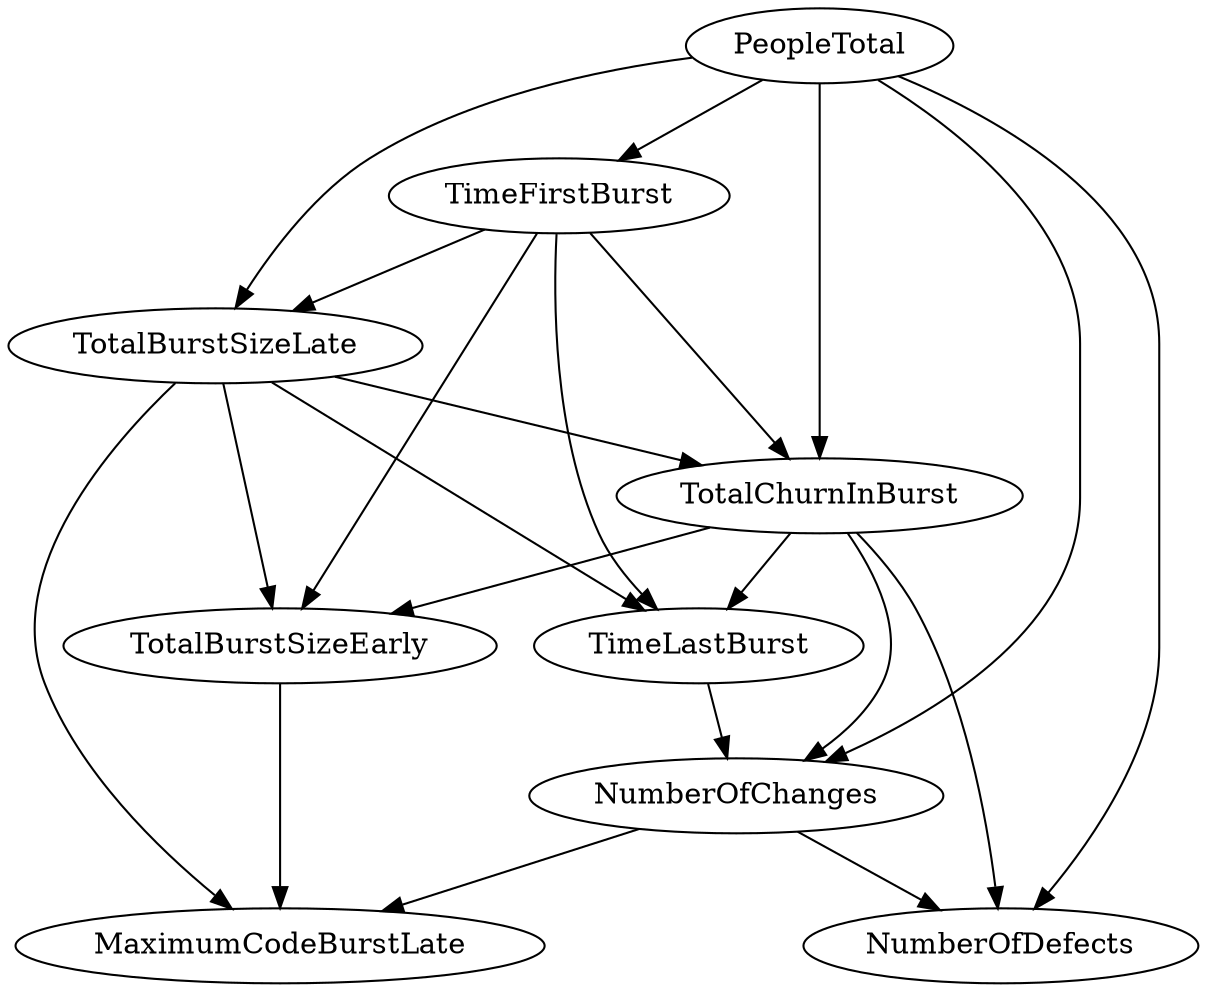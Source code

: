digraph {
   NumberOfDefects;
   NumberOfChanges;
   TotalBurstSizeEarly;
   TotalBurstSizeLate;
   TimeLastBurst;
   TimeFirstBurst;
   TotalChurnInBurst;
   MaximumCodeBurstLate;
   PeopleTotal;
   NumberOfChanges -> NumberOfDefects;
   NumberOfChanges -> MaximumCodeBurstLate;
   TotalBurstSizeEarly -> MaximumCodeBurstLate;
   TotalBurstSizeLate -> TotalBurstSizeEarly;
   TotalBurstSizeLate -> TimeLastBurst;
   TotalBurstSizeLate -> TotalChurnInBurst;
   TotalBurstSizeLate -> MaximumCodeBurstLate;
   TimeLastBurst -> NumberOfChanges;
   TimeFirstBurst -> TotalBurstSizeEarly;
   TimeFirstBurst -> TotalBurstSizeLate;
   TimeFirstBurst -> TimeLastBurst;
   TimeFirstBurst -> TotalChurnInBurst;
   TotalChurnInBurst -> NumberOfDefects;
   TotalChurnInBurst -> NumberOfChanges;
   TotalChurnInBurst -> TotalBurstSizeEarly;
   TotalChurnInBurst -> TimeLastBurst;
   PeopleTotal -> NumberOfDefects;
   PeopleTotal -> NumberOfChanges;
   PeopleTotal -> TotalBurstSizeLate;
   PeopleTotal -> TimeFirstBurst;
   PeopleTotal -> TotalChurnInBurst;
}
